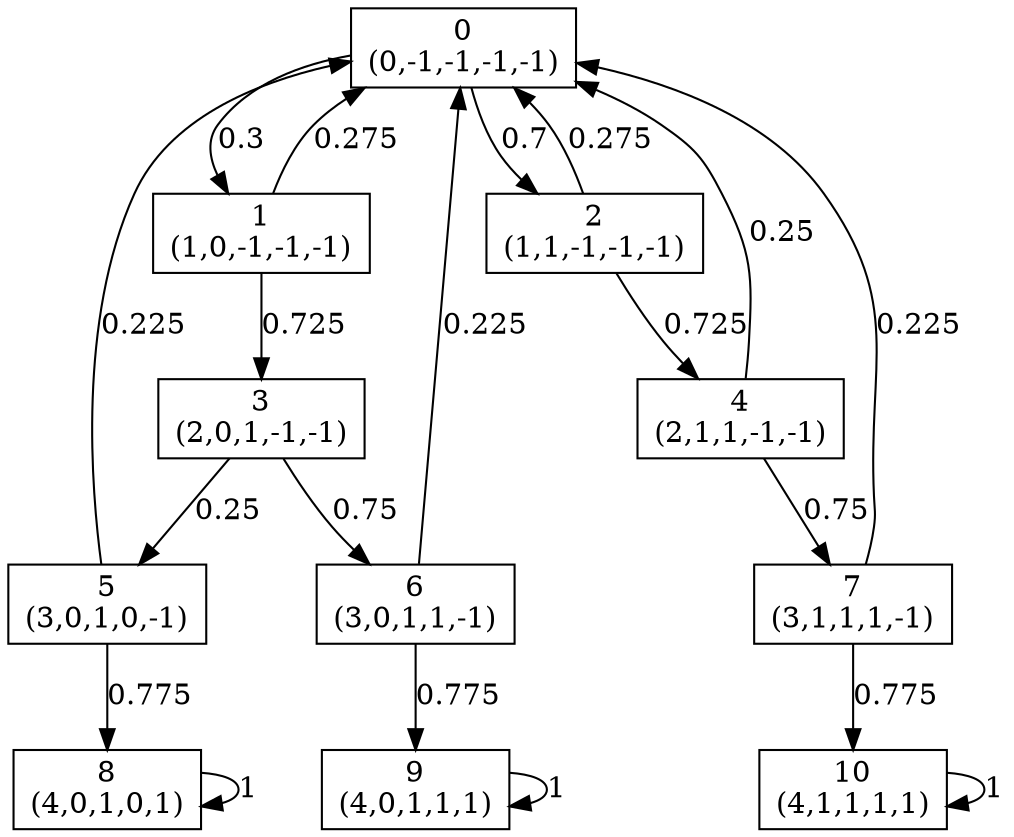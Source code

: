 digraph P {
node [shape=box];
0 -> 1 [ label="0.3" ];
0 -> 2 [ label="0.7" ];
1 -> 0 [ label="0.275" ];
1 -> 3 [ label="0.725" ];
2 -> 0 [ label="0.275" ];
2 -> 4 [ label="0.725" ];
3 -> 5 [ label="0.25" ];
3 -> 6 [ label="0.75" ];
4 -> 0 [ label="0.25" ];
4 -> 7 [ label="0.75" ];
5 -> 0 [ label="0.225" ];
5 -> 8 [ label="0.775" ];
6 -> 0 [ label="0.225" ];
6 -> 9 [ label="0.775" ];
7 -> 0 [ label="0.225" ];
7 -> 10 [ label="0.775" ];
8 -> 8 [ label="1" ];
9 -> 9 [ label="1" ];
10 -> 10 [ label="1" ];
0 [label="0\n(0,-1,-1,-1,-1)"];
1 [label="1\n(1,0,-1,-1,-1)"];
2 [label="2\n(1,1,-1,-1,-1)"];
3 [label="3\n(2,0,1,-1,-1)"];
4 [label="4\n(2,1,1,-1,-1)"];
5 [label="5\n(3,0,1,0,-1)"];
6 [label="6\n(3,0,1,1,-1)"];
7 [label="7\n(3,1,1,1,-1)"];
8 [label="8\n(4,0,1,0,1)"];
9 [label="9\n(4,0,1,1,1)"];
10 [label="10\n(4,1,1,1,1)"];
}
